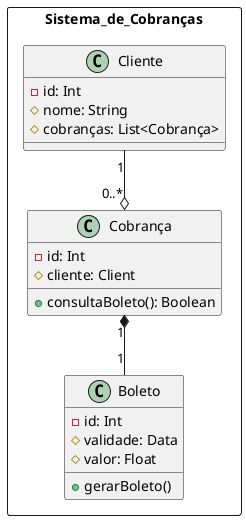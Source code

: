 @startuml sisDeCobrança
  package Sistema_de_Cobranças <<rectangle>> {

    class Cliente {
      - id: Int
      # nome: String
      # cobranças: List<Cobrança>
    }

    class Cobrança {
      - id: Int
      # cliente: Client
      + consultaBoleto(): Boolean
    }

    Cliente "1" --o "0..*" Cobrança

    class Boleto {
      - id: Int
      # validade: Data
      # valor: Float
      + gerarBoleto()
    }

    Cobrança "1" *-- "1" Boleto
  }
@enduml